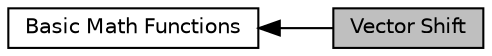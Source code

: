 digraph "Vector Shift"
{
  edge [fontname="Helvetica",fontsize="10",labelfontname="Helvetica",labelfontsize="10"];
  node [fontname="Helvetica",fontsize="10",shape=box];
  rankdir=LR;
  Node2 [label="Basic Math Functions",height=0.2,width=0.4,color="black", fillcolor="white", style="filled",URL="$group__group_math.html",tooltip=" "];
  Node1 [label="Vector Shift",height=0.2,width=0.4,color="black", fillcolor="grey75", style="filled", fontcolor="black",tooltip=" "];
  Node2->Node1 [shape=plaintext, dir="back", style="solid"];
}
